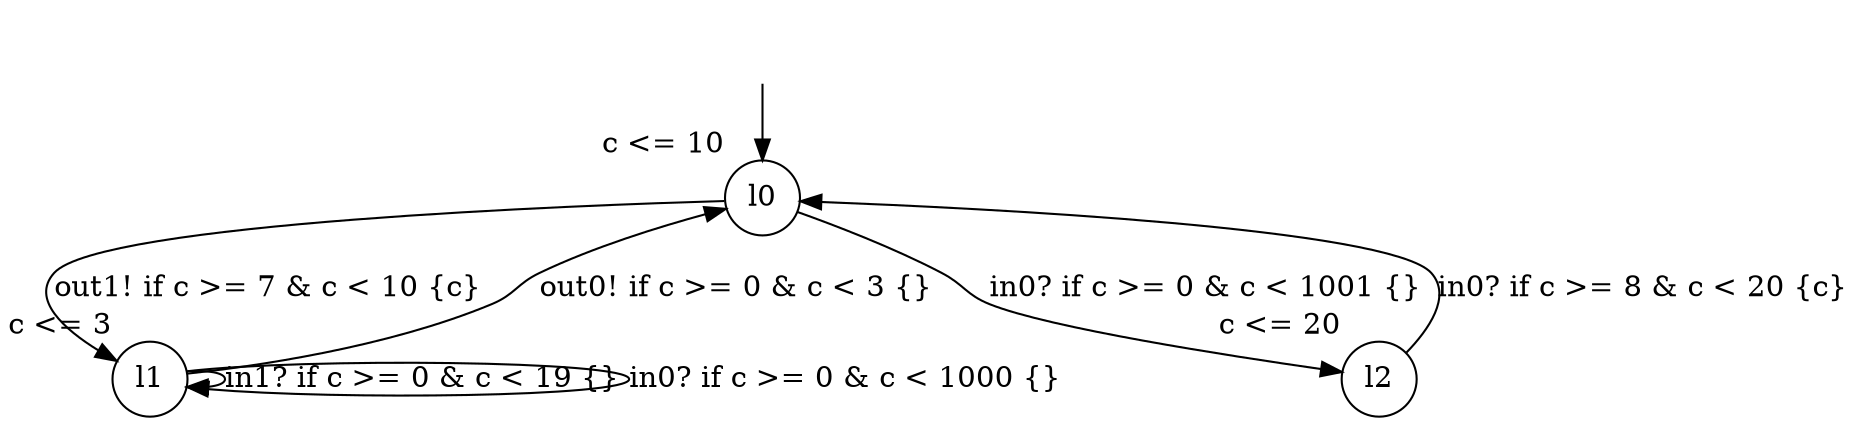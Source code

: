 digraph g {
__start0 [label="" shape="none"];
l0 [shape="circle" margin=0 label="l0", xlabel="c <= 10"];
l1 [shape="circle" margin=0 label="l1", xlabel="c <= 3"];
l2 [shape="circle" margin=0 label="l2", xlabel="c <= 20"];
l0 -> l2 [label="in0? if c >= 0 & c < 1001 {} "];
l0 -> l1 [label="out1! if c >= 7 & c < 10 {c} "];
l1 -> l1 [label="in1? if c >= 0 & c < 19 {} "];
l1 -> l0 [label="out0! if c >= 0 & c < 3 {} "];
l1 -> l1 [label="in0? if c >= 0 & c < 1000 {} "];
l2 -> l0 [label="in0? if c >= 8 & c < 20 {c} "];
__start0 -> l0;
}
